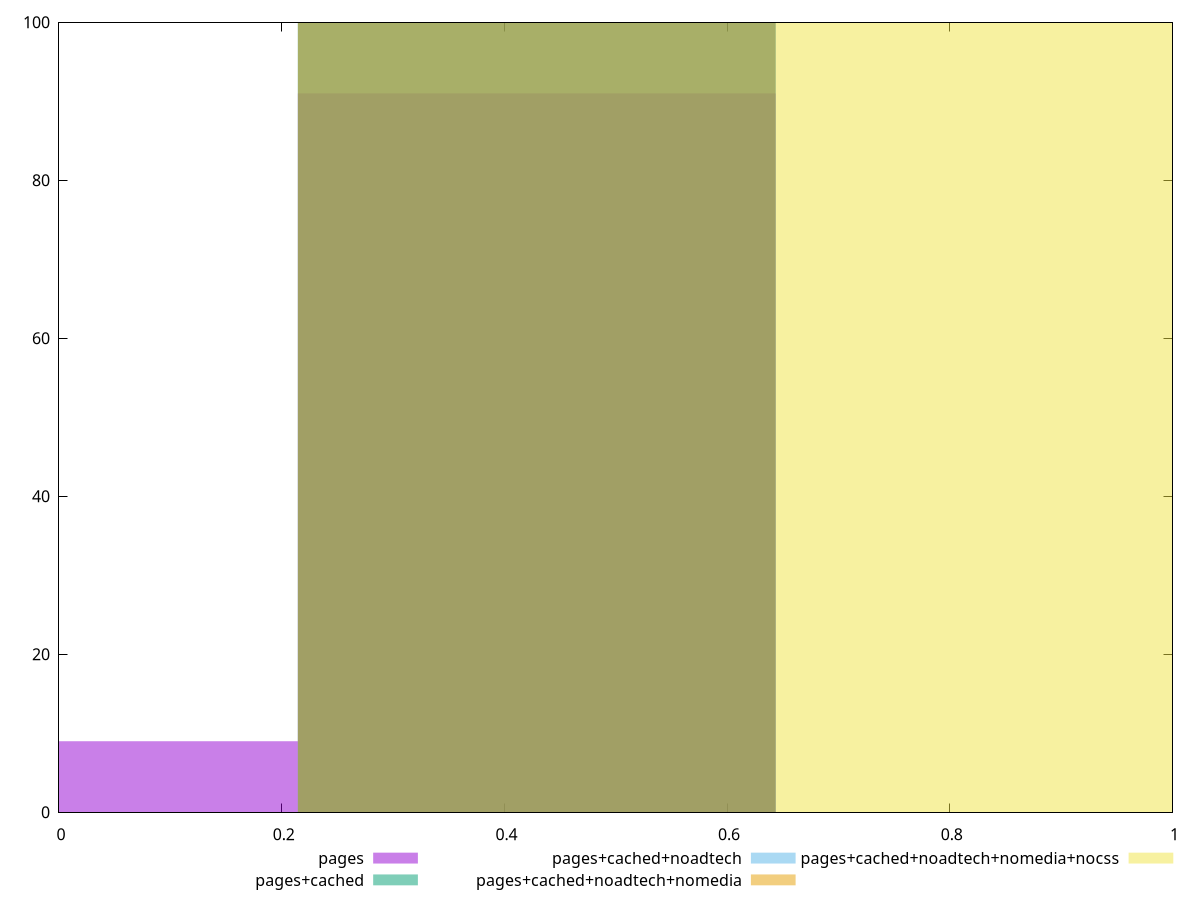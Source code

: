 reset

$pages <<EOF
0.4290758209722445 91
0 9
EOF

$pagesCached <<EOF
0.4290758209722445 100
EOF

$pagesCachedNoadtech <<EOF
0.4290758209722445 100
EOF

$pagesCachedNoadtechNomedia <<EOF
0.4290758209722445 100
EOF

$pagesCachedNoadtechNomediaNocss <<EOF
0.858151641944489 100
EOF

set key outside below
set boxwidth 0.4290758209722445
set xrange [0:1]
set yrange [0:100]
set trange [0:100]
set style fill transparent solid 0.5 noborder
set terminal svg size 640, 530 enhanced background rgb 'white'
set output "report_00009_2021-02-08T22-37-41.559Z/render-blocking-resources/comparison/histogram/all_score.svg"

plot $pages title "pages" with boxes, \
     $pagesCached title "pages+cached" with boxes, \
     $pagesCachedNoadtech title "pages+cached+noadtech" with boxes, \
     $pagesCachedNoadtechNomedia title "pages+cached+noadtech+nomedia" with boxes, \
     $pagesCachedNoadtechNomediaNocss title "pages+cached+noadtech+nomedia+nocss" with boxes

reset
